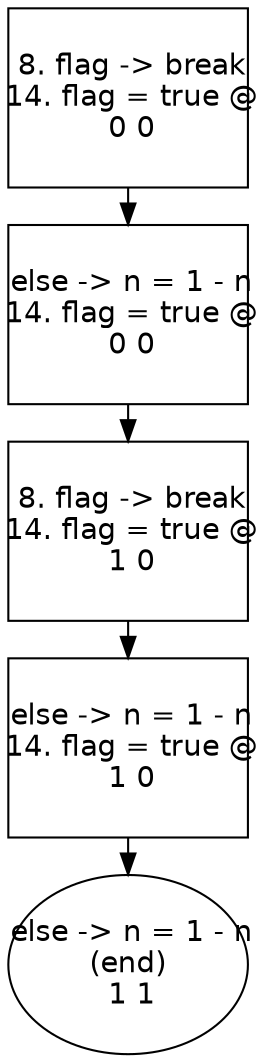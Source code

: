 digraph "" {
  graph [size="16,12",ranksep=.25];               
  node [shape=box,fontname=Helvetica,fontsize=14];
  node [width=1.6,height=1.2,fixedsize=true];     
 0 [label=" 8. flag -> break\n 14. flag = true @\n 0 0\n"peripheries=1];
 1 [label=" 9. else -> n = 1 - n @\n 14. flag = true @\n 0 0\n"peripheries=1];
 2 [label=" 8. flag -> break\n 14. flag = true @\n 1 0\n"peripheries=1];
 3 [label=" 9. else -> n = 1 - n @\n 14. flag = true @\n 1 0\n"peripheries=1];
 4 [label=" 9. else -> n = 1 - n @\n(end)\n 1 1\n" shape = ellipse peripheries=1];
 0 -> 1;
 1 -> 2;
 2 -> 3;
 3 -> 4;
}
